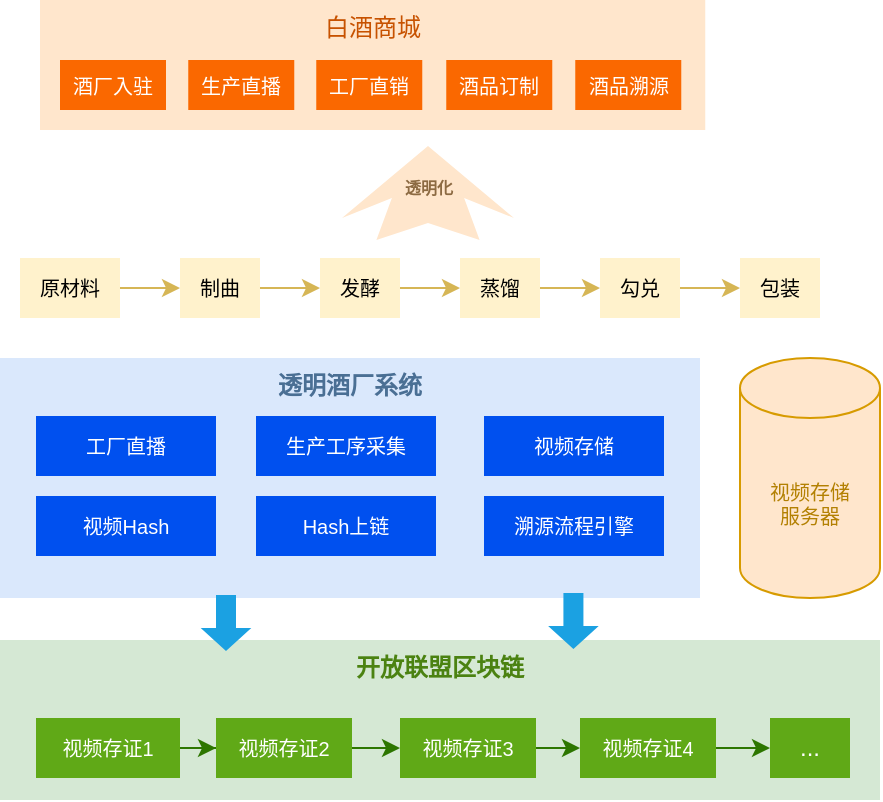 <mxfile version="24.6.4" type="github">
  <diagram name="第 1 页" id="CQOX06ow4Ir3IROy69nW">
    <mxGraphModel dx="675" dy="476" grid="0" gridSize="10" guides="1" tooltips="1" connect="1" arrows="1" fold="1" page="1" pageScale="1" pageWidth="827" pageHeight="1169" math="0" shadow="0">
      <root>
        <mxCell id="0" />
        <mxCell id="1" parent="0" />
        <mxCell id="XxVU2mzADCavuC9aInY1-1" value="开放联盟区块链" style="rounded=0;whiteSpace=wrap;html=1;verticalAlign=top;fillColor=#d5e8d4;strokeColor=none;fontColor=#4B8211;fontStyle=1" vertex="1" parent="1">
          <mxGeometry x="70" y="591" width="440" height="80" as="geometry" />
        </mxCell>
        <mxCell id="XxVU2mzADCavuC9aInY1-3" value="透明酒厂系统" style="rounded=0;whiteSpace=wrap;html=1;verticalAlign=top;fillColor=#dae8fc;strokeColor=none;fontColor=#4A6F94;fontStyle=1" vertex="1" parent="1">
          <mxGeometry x="70" y="450" width="350" height="120" as="geometry" />
        </mxCell>
        <mxCell id="XxVU2mzADCavuC9aInY1-4" value="视频存储&lt;div style=&quot;font-size: 10px;&quot;&gt;服务器&lt;/div&gt;" style="shape=cylinder3;whiteSpace=wrap;html=1;boundedLbl=1;backgroundOutline=1;size=15;fillColor=#ffe6cc;strokeColor=#d79b00;fontColor=#B38002;fontSize=10;" vertex="1" parent="1">
          <mxGeometry x="440" y="450" width="70" height="120" as="geometry" />
        </mxCell>
        <mxCell id="XxVU2mzADCavuC9aInY1-5" value="工厂直播" style="rounded=0;whiteSpace=wrap;html=1;fillColor=#0050ef;strokeColor=none;fontColor=#ffffff;fontSize=10;" vertex="1" parent="1">
          <mxGeometry x="88" y="479" width="90" height="30" as="geometry" />
        </mxCell>
        <mxCell id="XxVU2mzADCavuC9aInY1-6" value="生产工序采集" style="rounded=0;whiteSpace=wrap;html=1;fillColor=#0050ef;strokeColor=none;fontColor=#ffffff;fontSize=10;" vertex="1" parent="1">
          <mxGeometry x="198" y="479" width="90" height="30" as="geometry" />
        </mxCell>
        <mxCell id="XxVU2mzADCavuC9aInY1-7" value="视频存储" style="rounded=0;whiteSpace=wrap;html=1;fillColor=#0050ef;strokeColor=none;fontColor=#ffffff;fontSize=10;" vertex="1" parent="1">
          <mxGeometry x="312" y="479" width="90" height="30" as="geometry" />
        </mxCell>
        <mxCell id="XxVU2mzADCavuC9aInY1-12" value="Hash上链" style="rounded=0;whiteSpace=wrap;html=1;fillColor=#0050ef;strokeColor=none;fontColor=#ffffff;fontSize=10;" vertex="1" parent="1">
          <mxGeometry x="198" y="519" width="90" height="30" as="geometry" />
        </mxCell>
        <mxCell id="XxVU2mzADCavuC9aInY1-13" value="溯源流程引擎" style="rounded=0;whiteSpace=wrap;html=1;fillColor=#0050ef;strokeColor=none;fontColor=#ffffff;fontSize=10;" vertex="1" parent="1">
          <mxGeometry x="312" y="519" width="90" height="30" as="geometry" />
        </mxCell>
        <mxCell id="XxVU2mzADCavuC9aInY1-14" value="视频Hash" style="rounded=0;whiteSpace=wrap;html=1;fillColor=#0050ef;strokeColor=none;fontColor=#ffffff;fontSize=10;" vertex="1" parent="1">
          <mxGeometry x="88" y="519" width="90" height="30" as="geometry" />
        </mxCell>
        <mxCell id="XxVU2mzADCavuC9aInY1-33" style="edgeStyle=orthogonalEdgeStyle;rounded=0;orthogonalLoop=1;jettySize=auto;html=1;fillColor=#60a917;strokeColor=#2D7600;" edge="1" parent="1" source="XxVU2mzADCavuC9aInY1-27" target="XxVU2mzADCavuC9aInY1-29">
          <mxGeometry relative="1" as="geometry" />
        </mxCell>
        <mxCell id="XxVU2mzADCavuC9aInY1-27" value="视频存证1" style="rounded=0;whiteSpace=wrap;html=1;fillColor=#60a917;strokeColor=none;fontColor=#ffffff;fontSize=10;" vertex="1" parent="1">
          <mxGeometry x="88" y="630" width="72" height="30" as="geometry" />
        </mxCell>
        <mxCell id="XxVU2mzADCavuC9aInY1-34" style="edgeStyle=orthogonalEdgeStyle;rounded=0;orthogonalLoop=1;jettySize=auto;html=1;fillColor=#60a917;strokeColor=#2D7600;" edge="1" parent="1" source="XxVU2mzADCavuC9aInY1-29" target="XxVU2mzADCavuC9aInY1-30">
          <mxGeometry relative="1" as="geometry" />
        </mxCell>
        <mxCell id="XxVU2mzADCavuC9aInY1-29" value="视频存证2" style="rounded=0;whiteSpace=wrap;html=1;fillColor=#60a917;strokeColor=none;fontColor=#ffffff;fontSize=10;" vertex="1" parent="1">
          <mxGeometry x="178" y="630" width="68" height="30" as="geometry" />
        </mxCell>
        <mxCell id="XxVU2mzADCavuC9aInY1-35" style="edgeStyle=orthogonalEdgeStyle;rounded=0;orthogonalLoop=1;jettySize=auto;html=1;fillColor=#60a917;strokeColor=#2D7600;" edge="1" parent="1" source="XxVU2mzADCavuC9aInY1-30" target="XxVU2mzADCavuC9aInY1-31">
          <mxGeometry relative="1" as="geometry" />
        </mxCell>
        <mxCell id="XxVU2mzADCavuC9aInY1-30" value="视频存证3" style="rounded=0;whiteSpace=wrap;html=1;fillColor=#60a917;strokeColor=none;fontColor=#ffffff;fontSize=10;" vertex="1" parent="1">
          <mxGeometry x="270" y="630" width="68" height="30" as="geometry" />
        </mxCell>
        <mxCell id="XxVU2mzADCavuC9aInY1-36" style="edgeStyle=orthogonalEdgeStyle;rounded=0;orthogonalLoop=1;jettySize=auto;html=1;entryX=0;entryY=0.5;entryDx=0;entryDy=0;fillColor=#60a917;strokeColor=#2D7600;" edge="1" parent="1" source="XxVU2mzADCavuC9aInY1-31" target="XxVU2mzADCavuC9aInY1-32">
          <mxGeometry relative="1" as="geometry" />
        </mxCell>
        <mxCell id="XxVU2mzADCavuC9aInY1-31" value="视频存证4" style="rounded=0;whiteSpace=wrap;html=1;fillColor=#60a917;strokeColor=none;fontColor=#ffffff;fontSize=10;" vertex="1" parent="1">
          <mxGeometry x="360" y="630" width="68" height="30" as="geometry" />
        </mxCell>
        <mxCell id="XxVU2mzADCavuC9aInY1-32" value="..." style="rounded=0;whiteSpace=wrap;html=1;fillColor=#60a917;strokeColor=none;fontColor=#ffffff;" vertex="1" parent="1">
          <mxGeometry x="455" y="630" width="40" height="30" as="geometry" />
        </mxCell>
        <mxCell id="XxVU2mzADCavuC9aInY1-17" value="" style="edgeStyle=orthogonalEdgeStyle;rounded=0;orthogonalLoop=1;jettySize=auto;html=1;fillColor=#fff2cc;strokeColor=#d6b656;" edge="1" parent="1" source="XxVU2mzADCavuC9aInY1-15" target="XxVU2mzADCavuC9aInY1-16">
          <mxGeometry relative="1" as="geometry" />
        </mxCell>
        <mxCell id="XxVU2mzADCavuC9aInY1-15" value="原材料" style="rounded=0;whiteSpace=wrap;html=1;fillColor=#fff2cc;strokeColor=none;fontSize=10;" vertex="1" parent="1">
          <mxGeometry x="80" y="400" width="50" height="30" as="geometry" />
        </mxCell>
        <mxCell id="XxVU2mzADCavuC9aInY1-19" value="" style="edgeStyle=orthogonalEdgeStyle;rounded=0;orthogonalLoop=1;jettySize=auto;html=1;fillColor=#fff2cc;strokeColor=#d6b656;" edge="1" parent="1" source="XxVU2mzADCavuC9aInY1-16" target="XxVU2mzADCavuC9aInY1-18">
          <mxGeometry relative="1" as="geometry" />
        </mxCell>
        <mxCell id="XxVU2mzADCavuC9aInY1-16" value="制曲" style="rounded=0;whiteSpace=wrap;html=1;fillColor=#fff2cc;strokeColor=none;fontSize=10;" vertex="1" parent="1">
          <mxGeometry x="160" y="400" width="40" height="30" as="geometry" />
        </mxCell>
        <mxCell id="XxVU2mzADCavuC9aInY1-21" value="" style="edgeStyle=orthogonalEdgeStyle;rounded=0;orthogonalLoop=1;jettySize=auto;html=1;fillColor=#fff2cc;strokeColor=#d6b656;" edge="1" parent="1" source="XxVU2mzADCavuC9aInY1-18" target="XxVU2mzADCavuC9aInY1-20">
          <mxGeometry relative="1" as="geometry" />
        </mxCell>
        <mxCell id="XxVU2mzADCavuC9aInY1-18" value="发酵" style="rounded=0;whiteSpace=wrap;html=1;fillColor=#fff2cc;strokeColor=none;fontSize=10;" vertex="1" parent="1">
          <mxGeometry x="230" y="400" width="40" height="30" as="geometry" />
        </mxCell>
        <mxCell id="XxVU2mzADCavuC9aInY1-23" value="" style="edgeStyle=orthogonalEdgeStyle;rounded=0;orthogonalLoop=1;jettySize=auto;html=1;fillColor=#fff2cc;strokeColor=#d6b656;" edge="1" parent="1" source="XxVU2mzADCavuC9aInY1-20" target="XxVU2mzADCavuC9aInY1-22">
          <mxGeometry relative="1" as="geometry" />
        </mxCell>
        <mxCell id="XxVU2mzADCavuC9aInY1-20" value="蒸馏" style="rounded=0;whiteSpace=wrap;html=1;fillColor=#fff2cc;strokeColor=none;fontSize=10;" vertex="1" parent="1">
          <mxGeometry x="300" y="400" width="40" height="30" as="geometry" />
        </mxCell>
        <mxCell id="XxVU2mzADCavuC9aInY1-25" style="edgeStyle=orthogonalEdgeStyle;rounded=0;orthogonalLoop=1;jettySize=auto;html=1;fillColor=#fff2cc;strokeColor=#d6b656;" edge="1" parent="1" source="XxVU2mzADCavuC9aInY1-22" target="XxVU2mzADCavuC9aInY1-24">
          <mxGeometry relative="1" as="geometry" />
        </mxCell>
        <mxCell id="XxVU2mzADCavuC9aInY1-22" value="勾兑" style="rounded=0;whiteSpace=wrap;html=1;fillColor=#fff2cc;strokeColor=none;fontSize=10;" vertex="1" parent="1">
          <mxGeometry x="370" y="400" width="40" height="30" as="geometry" />
        </mxCell>
        <mxCell id="XxVU2mzADCavuC9aInY1-24" value="包装" style="rounded=0;whiteSpace=wrap;html=1;fillColor=#fff2cc;strokeColor=none;fontSize=10;" vertex="1" parent="1">
          <mxGeometry x="440" y="400" width="40" height="30" as="geometry" />
        </mxCell>
        <mxCell id="XxVU2mzADCavuC9aInY1-37" value="" style="shape=flexArrow;endArrow=classic;html=1;rounded=0;strokeWidth=1;endWidth=14.286;endSize=3.509;fillColor=#1ba1e2;strokeColor=none;" edge="1" parent="1">
          <mxGeometry width="50" height="50" relative="1" as="geometry">
            <mxPoint x="183" y="568" as="sourcePoint" />
            <mxPoint x="183" y="597" as="targetPoint" />
          </mxGeometry>
        </mxCell>
        <mxCell id="XxVU2mzADCavuC9aInY1-38" value="" style="shape=flexArrow;endArrow=classic;html=1;rounded=0;strokeWidth=1;endWidth=14.286;endSize=3.509;fillColor=#1ba1e2;strokeColor=none;" edge="1" parent="1">
          <mxGeometry width="50" height="50" relative="1" as="geometry">
            <mxPoint x="356.71" y="567" as="sourcePoint" />
            <mxPoint x="356.71" y="596" as="targetPoint" />
          </mxGeometry>
        </mxCell>
        <mxCell id="XxVU2mzADCavuC9aInY1-39" value="" style="html=1;shadow=0;dashed=0;align=center;verticalAlign=middle;shape=mxgraph.arrows2.stylisedArrow;dy=0.58;dx=25.99;notch=8.44;feather=0.4;rotation=-90;fillColor=#ffe6cc;strokeColor=none;" vertex="1" parent="1">
          <mxGeometry x="260.5" y="324.5" width="47" height="86" as="geometry" />
        </mxCell>
        <mxCell id="XxVU2mzADCavuC9aInY1-40" value="白酒商城" style="rounded=0;whiteSpace=wrap;html=1;verticalAlign=top;fontSize=12;fillColor=#ffe6cc;strokeColor=none;fontColor=#C75200;" vertex="1" parent="1">
          <mxGeometry x="90" y="271" width="332.63" height="65" as="geometry" />
        </mxCell>
        <mxCell id="XxVU2mzADCavuC9aInY1-41" value="生产直播" style="rounded=0;whiteSpace=wrap;html=1;fontSize=10;fillColor=#fa6800;fontColor=#FFFFFF;strokeColor=none;" vertex="1" parent="1">
          <mxGeometry x="164.13" y="301" width="53" height="25" as="geometry" />
        </mxCell>
        <mxCell id="XxVU2mzADCavuC9aInY1-42" value="工厂直销" style="rounded=0;whiteSpace=wrap;html=1;fontSize=10;fillColor=#fa6800;fontColor=#FFFFFF;strokeColor=none;" vertex="1" parent="1">
          <mxGeometry x="228.13" y="301" width="53" height="25" as="geometry" />
        </mxCell>
        <mxCell id="XxVU2mzADCavuC9aInY1-43" value="酒品订制" style="rounded=0;whiteSpace=wrap;html=1;fontSize=10;fillColor=#fa6800;fontColor=#FFFFFF;strokeColor=none;" vertex="1" parent="1">
          <mxGeometry x="293.13" y="301" width="53" height="25" as="geometry" />
        </mxCell>
        <mxCell id="XxVU2mzADCavuC9aInY1-44" value="酒品溯源" style="rounded=0;whiteSpace=wrap;html=1;fontSize=10;fillColor=#fa6800;fontColor=#FFFFFF;strokeColor=none;" vertex="1" parent="1">
          <mxGeometry x="357.63" y="301" width="53" height="25" as="geometry" />
        </mxCell>
        <mxCell id="XxVU2mzADCavuC9aInY1-45" value="透明化" style="text;html=1;align=center;verticalAlign=middle;resizable=0;points=[];autosize=1;strokeColor=none;fillColor=none;fontSize=8;fontColor=#8C6A42;fontStyle=1" vertex="1" parent="1">
          <mxGeometry x="263" y="354" width="42" height="22" as="geometry" />
        </mxCell>
        <mxCell id="XxVU2mzADCavuC9aInY1-46" value="酒厂入驻" style="rounded=0;whiteSpace=wrap;html=1;fontSize=10;fillColor=#fa6800;fontColor=#FFFFFF;strokeColor=none;" vertex="1" parent="1">
          <mxGeometry x="100" y="301" width="53" height="25" as="geometry" />
        </mxCell>
      </root>
    </mxGraphModel>
  </diagram>
</mxfile>
